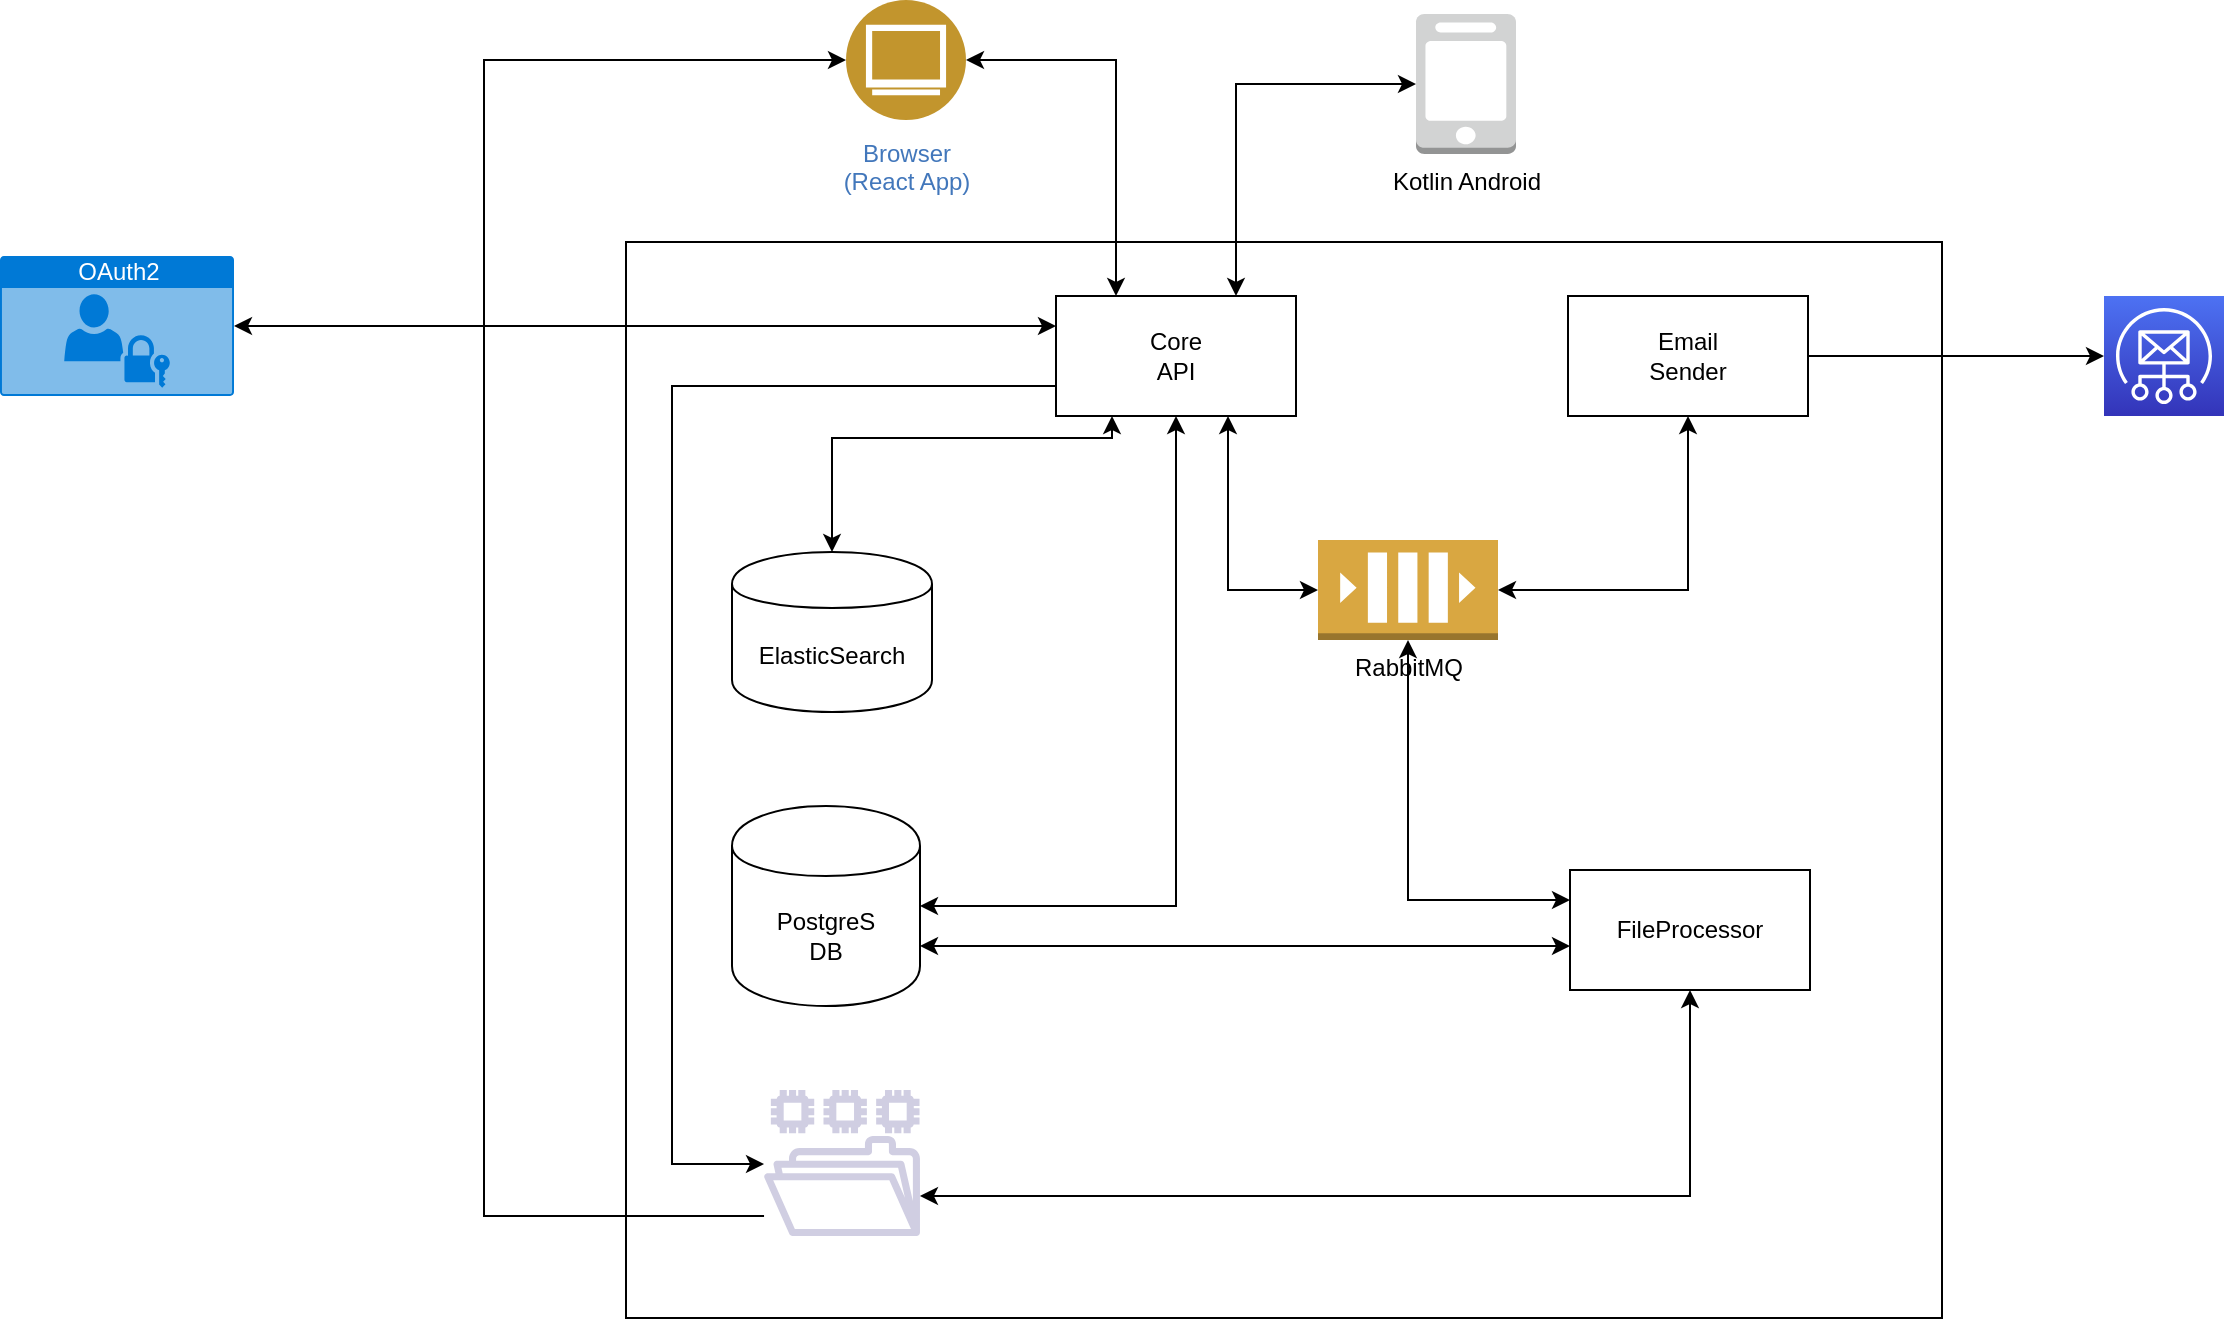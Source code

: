 <mxfile version="13.1.3">
    <diagram id="6hGFLwfOUW9BJ-s0fimq" name="Page-1">
        <mxGraphModel dx="1776" dy="802" grid="0" gridSize="10" guides="0" tooltips="1" connect="1" arrows="1" fold="1" page="0" pageScale="1" pageWidth="827" pageHeight="1169" math="0" shadow="0">
            <root>
                <mxCell id="0"/>
                <mxCell id="1" parent="0"/>
                <mxCell id="41" value="" style="rounded=0;whiteSpace=wrap;html=1;" vertex="1" parent="1">
                    <mxGeometry x="130" y="429" width="658" height="538" as="geometry"/>
                </mxCell>
                <mxCell id="2" value="PostgreS&lt;br&gt;DB" style="shape=cylinder;whiteSpace=wrap;html=1;boundedLbl=1;backgroundOutline=1;" parent="1" vertex="1">
                    <mxGeometry x="183" y="711" width="94" height="100" as="geometry"/>
                </mxCell>
                <mxCell id="42" style="edgeStyle=orthogonalEdgeStyle;rounded=0;orthogonalLoop=1;jettySize=auto;html=1;entryX=0.25;entryY=0;entryDx=0;entryDy=0;startArrow=classic;startFill=1;" edge="1" parent="1" source="6" target="7">
                    <mxGeometry relative="1" as="geometry"/>
                </mxCell>
                <mxCell id="52" style="edgeStyle=orthogonalEdgeStyle;rounded=0;orthogonalLoop=1;jettySize=auto;html=1;startArrow=classic;startFill=1;endArrow=none;endFill=0;" edge="1" parent="1" source="6" target="23">
                    <mxGeometry relative="1" as="geometry">
                        <Array as="points">
                            <mxPoint x="59" y="338"/>
                            <mxPoint x="59" y="916"/>
                        </Array>
                    </mxGeometry>
                </mxCell>
                <mxCell id="6" value="Browser&lt;br&gt;(React App)" style="aspect=fixed;perimeter=ellipsePerimeter;html=1;align=center;shadow=0;dashed=0;fontColor=#4277BB;labelBackgroundColor=#ffffff;fontSize=12;spacingTop=3;image;image=img/lib/ibm/users/browser.svg;" parent="1" vertex="1">
                    <mxGeometry x="240" y="308" width="60" height="60" as="geometry"/>
                </mxCell>
                <mxCell id="47" style="edgeStyle=orthogonalEdgeStyle;rounded=0;orthogonalLoop=1;jettySize=auto;html=1;entryX=0.5;entryY=0;entryDx=0;entryDy=0;startArrow=classic;startFill=1;" edge="1" parent="1" source="7" target="15">
                    <mxGeometry relative="1" as="geometry">
                        <Array as="points">
                            <mxPoint x="373" y="527"/>
                            <mxPoint x="233" y="527"/>
                        </Array>
                    </mxGeometry>
                </mxCell>
                <mxCell id="48" style="edgeStyle=orthogonalEdgeStyle;rounded=0;orthogonalLoop=1;jettySize=auto;html=1;entryX=0;entryY=0.5;entryDx=0;entryDy=0;entryPerimeter=0;startArrow=classic;startFill=1;" edge="1" parent="1" source="7" target="34">
                    <mxGeometry relative="1" as="geometry">
                        <Array as="points">
                            <mxPoint x="431" y="603"/>
                        </Array>
                    </mxGeometry>
                </mxCell>
                <mxCell id="49" style="edgeStyle=orthogonalEdgeStyle;rounded=0;orthogonalLoop=1;jettySize=auto;html=1;exitX=0.5;exitY=1;exitDx=0;exitDy=0;entryX=1;entryY=0.5;entryDx=0;entryDy=0;startArrow=classic;startFill=1;" edge="1" parent="1" source="7" target="2">
                    <mxGeometry relative="1" as="geometry">
                        <Array as="points">
                            <mxPoint x="405" y="761"/>
                        </Array>
                    </mxGeometry>
                </mxCell>
                <mxCell id="62" style="edgeStyle=orthogonalEdgeStyle;rounded=0;orthogonalLoop=1;jettySize=auto;html=1;exitX=0;exitY=0.75;exitDx=0;exitDy=0;" edge="1" parent="1" source="7" target="23">
                    <mxGeometry relative="1" as="geometry">
                        <Array as="points">
                            <mxPoint x="153" y="501"/>
                            <mxPoint x="153" y="890"/>
                        </Array>
                    </mxGeometry>
                </mxCell>
                <mxCell id="7" value="Core&lt;br&gt;API" style="rounded=0;whiteSpace=wrap;html=1;" parent="1" vertex="1">
                    <mxGeometry x="345" y="456" width="120" height="60" as="geometry"/>
                </mxCell>
                <mxCell id="43" style="edgeStyle=orthogonalEdgeStyle;rounded=0;orthogonalLoop=1;jettySize=auto;html=1;entryX=0.75;entryY=0;entryDx=0;entryDy=0;startArrow=classic;startFill=1;" edge="1" parent="1" source="9" target="7">
                    <mxGeometry relative="1" as="geometry"/>
                </mxCell>
                <mxCell id="9" value="Kotlin Android" style="outlineConnect=0;dashed=0;verticalLabelPosition=bottom;verticalAlign=top;align=center;html=1;shape=mxgraph.aws3.mobile_client;fillColor=#D2D3D3;gradientColor=none;" parent="1" vertex="1">
                    <mxGeometry x="525" y="315" width="50" height="70" as="geometry"/>
                </mxCell>
                <mxCell id="15" value="ElasticSearch" style="shape=cylinder;whiteSpace=wrap;html=1;boundedLbl=1;backgroundOutline=1;" parent="1" vertex="1">
                    <mxGeometry x="183" y="584" width="100" height="80" as="geometry"/>
                </mxCell>
                <mxCell id="61" style="edgeStyle=orthogonalEdgeStyle;rounded=0;orthogonalLoop=1;jettySize=auto;html=1;entryX=0;entryY=0.25;entryDx=0;entryDy=0;startArrow=classic;startFill=1;" edge="1" parent="1" source="16" target="7">
                    <mxGeometry relative="1" as="geometry"/>
                </mxCell>
                <mxCell id="16" value="OAuth2&lt;br&gt;" style="html=1;strokeColor=none;fillColor=#0079D6;labelPosition=center;verticalLabelPosition=middle;verticalAlign=top;align=center;fontSize=12;outlineConnect=0;spacingTop=-6;fontColor=#FFFFFF;shape=mxgraph.sitemap.login;" parent="1" vertex="1">
                    <mxGeometry x="-183" y="436" width="117" height="70" as="geometry"/>
                </mxCell>
                <mxCell id="23" value="&lt;font color=&quot;#ffffff&quot;&gt;FileSystem&lt;br&gt;&lt;br&gt;&lt;/font&gt;" style="outlineConnect=0;fillColor=#d0cee2;strokeColor=#56517e;dashed=0;verticalLabelPosition=bottom;verticalAlign=top;align=center;html=1;fontSize=12;fontStyle=0;aspect=fixed;pointerEvents=1;shape=mxgraph.aws4.file_system;" parent="1" vertex="1">
                    <mxGeometry x="199" y="853" width="78" height="73" as="geometry"/>
                </mxCell>
                <mxCell id="59" style="edgeStyle=orthogonalEdgeStyle;rounded=0;orthogonalLoop=1;jettySize=auto;html=1;entryX=1;entryY=0.7;entryDx=0;entryDy=0;startArrow=classic;startFill=1;" edge="1" parent="1" source="24" target="2">
                    <mxGeometry relative="1" as="geometry">
                        <Array as="points">
                            <mxPoint x="521" y="781"/>
                            <mxPoint x="521" y="781"/>
                        </Array>
                    </mxGeometry>
                </mxCell>
                <mxCell id="63" style="edgeStyle=orthogonalEdgeStyle;rounded=0;orthogonalLoop=1;jettySize=auto;html=1;startArrow=classic;startFill=1;endArrow=classic;endFill=1;" edge="1" parent="1" source="24" target="23">
                    <mxGeometry relative="1" as="geometry">
                        <Array as="points">
                            <mxPoint x="662" y="906"/>
                        </Array>
                    </mxGeometry>
                </mxCell>
                <mxCell id="24" value="FileProcessor" style="rounded=0;whiteSpace=wrap;html=1;" parent="1" vertex="1">
                    <mxGeometry x="602" y="743" width="120" height="60" as="geometry"/>
                </mxCell>
                <mxCell id="55" style="edgeStyle=orthogonalEdgeStyle;rounded=0;orthogonalLoop=1;jettySize=auto;html=1;exitX=1;exitY=0.5;exitDx=0;exitDy=0;exitPerimeter=0;entryX=0.5;entryY=1;entryDx=0;entryDy=0;startArrow=classic;startFill=1;" edge="1" parent="1" source="34" target="38">
                    <mxGeometry relative="1" as="geometry"/>
                </mxCell>
                <mxCell id="60" style="edgeStyle=orthogonalEdgeStyle;rounded=0;orthogonalLoop=1;jettySize=auto;html=1;exitX=0.5;exitY=1;exitDx=0;exitDy=0;exitPerimeter=0;entryX=0;entryY=0.25;entryDx=0;entryDy=0;startArrow=classic;startFill=1;" edge="1" parent="1" source="34" target="24">
                    <mxGeometry relative="1" as="geometry"/>
                </mxCell>
                <mxCell id="34" value="RabbitMQ&lt;br&gt;" style="outlineConnect=0;dashed=0;verticalLabelPosition=bottom;verticalAlign=top;align=center;html=1;shape=mxgraph.aws3.queue;fillColor=#D9A741;gradientColor=none;" parent="1" vertex="1">
                    <mxGeometry x="476" y="578" width="90" height="50" as="geometry"/>
                </mxCell>
                <mxCell id="46" style="edgeStyle=orthogonalEdgeStyle;rounded=0;orthogonalLoop=1;jettySize=auto;html=1;" edge="1" parent="1" source="38" target="39">
                    <mxGeometry relative="1" as="geometry"/>
                </mxCell>
                <mxCell id="38" value="Email&lt;br&gt;Sender" style="rounded=0;whiteSpace=wrap;html=1;" parent="1" vertex="1">
                    <mxGeometry x="601" y="456" width="120" height="60" as="geometry"/>
                </mxCell>
                <mxCell id="39" value="" style="outlineConnect=0;fontColor=#232F3E;gradientColor=#4D72F3;gradientDirection=north;fillColor=#3334B9;strokeColor=#ffffff;dashed=0;verticalLabelPosition=bottom;verticalAlign=top;align=center;html=1;fontSize=12;fontStyle=1;aspect=fixed;shape=mxgraph.aws4.resourceIcon;resIcon=mxgraph.aws4.simple_email_service;" parent="1" vertex="1">
                    <mxGeometry x="869" y="456" width="60" height="60" as="geometry"/>
                </mxCell>
            </root>
        </mxGraphModel>
    </diagram>
</mxfile>
